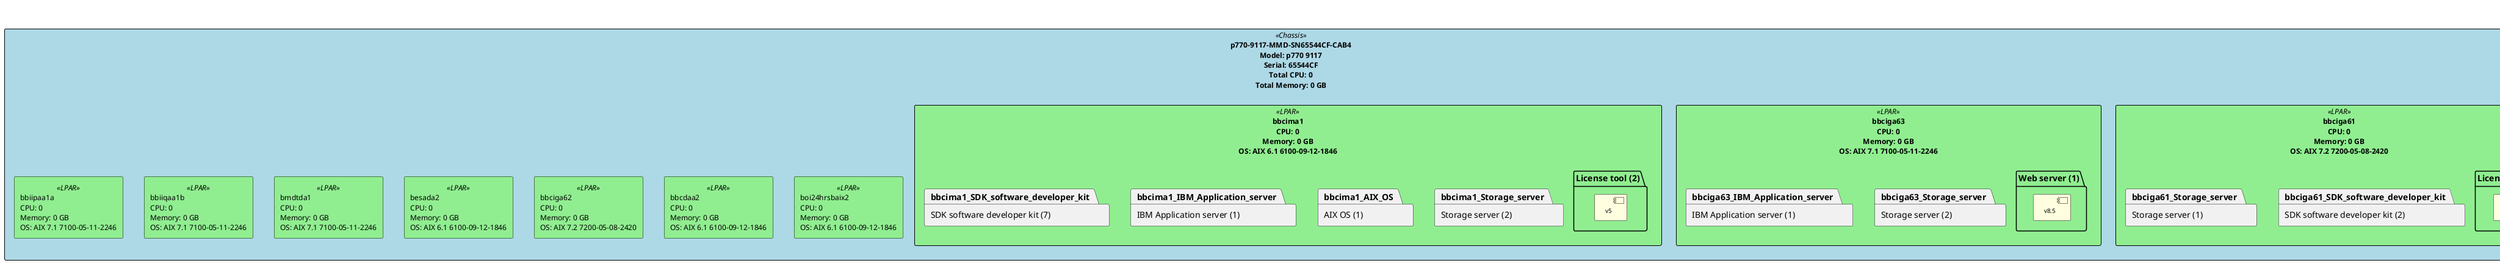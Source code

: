 @startuml
' Hardware Inventory Diagram
' Generated by csv2PlantUML.py

title Hardware Inventory Architecture

' Styling
skinparam rectangle {
  BackgroundColor<<Chassis>> LightBlue
  BackgroundColor<<LPAR>> LightGreen
  BorderColor Black
  FontSize 12
}

skinparam component {
  BackgroundColor LightYellow
  BorderColor Black
  FontSize 10
}

rectangle "p770-9117-MMD-SN65544CF-CAB4\nModel: p770 9117\nSerial: 65544CF\nTotal CPU: 0\nTotal Memory: 0 GB" as p770_9117_MMD_SN65544CF_CAB4 <<Chassis>> {
  rectangle "boi24hrsbaix2\nCPU: 0\nMemory: 0 GB\nOS: AIX 6.1 6100-09-12-1846" as boi24hrsbaix2 <<LPAR>> {
  }
  rectangle "bbcdaa2\nCPU: 0\nMemory: 0 GB\nOS: AIX 6.1 6100-09-12-1846" as bbcdaa2 <<LPAR>> {
  }
  rectangle "bbciga61\nCPU: 0\nMemory: 0 GB\nOS: AIX 7.2 7200-05-08-2420" as bbciga61 <<LPAR>> {
    package "License tool (2)" as bbciga61_License_tool {
      component " v9.2" as bbciga61_
      component " v7.2" as bbciga61_
    }
    package "SDK software developer kit (2)" as bbciga61_SDK_software_developer_kit {
      component " v8" as bbciga61_
      component " v5" as bbciga61_
    }
    package "Storage server (1)" as bbciga61_Storage_server {
      component " v6.2" as bbciga61_
    }
  }
  rectangle "bbciga62\nCPU: 0\nMemory: 0 GB\nOS: AIX 7.2 7200-05-08-2420" as bbciga62 <<LPAR>> {
  }
  rectangle "bbciga63\nCPU: 0\nMemory: 0 GB\nOS: AIX 7.1 7100-05-11-2246" as bbciga63 <<LPAR>> {
    package "Web server (1)" as bbciga63_Web_server {
      component " v8.5" as bbciga63_
    }
    package "Storage server (2)" as bbciga63_Storage_server {
      component " v7.1" as bbciga63_
      component " v7.1" as bbciga63_
    }
    package "IBM Application server (1)" as bbciga63_IBM_Application_server {
      component " v8.5" as bbciga63_
    }
  }
  rectangle "bbcima1\nCPU: 0\nMemory: 0 GB\nOS: AIX 6.1 6100-09-12-1846" as bbcima1 <<LPAR>> {
    package "License tool (2)" as bbcima1_License_tool {
      component " v9.2" as bbcima1_
      component " v7.2" as bbcima1_
    }
    package "Storage server (2)" as bbcima1_Storage_server {
      component " v7.1" as bbcima1_
      component " v7.1" as bbcima1_
    }
    package "AIX OS (1)" as bbcima1_AIX_OS {
      component " v6.1" as bbcima1_
    }
    package "IBM Application server (1)" as bbcima1_IBM_Application_server {
      component " v8" as bbcima1_
    }
    package "SDK software developer kit (7)" as bbcima1_SDK_software_developer_kit {
      component " v5" as bbcima1_
      component " v5" as bbcima1_
      component " v5" as bbcima1_
      component " v5" as bbcima1_
      component " v5" as bbcima1_
      component " v5" as bbcima1_
      component " v5" as bbcima1_
    }
  }
  rectangle "besada2\nCPU: 0\nMemory: 0 GB\nOS: AIX 6.1 6100-09-12-1846" as besada2 <<LPAR>> {
  }
  rectangle "bmdtda1\nCPU: 0\nMemory: 0 GB\nOS: AIX 7.1 7100-05-11-2246" as bmdtda1 <<LPAR>> {
  }
  rectangle "bbiiqaa1b\nCPU: 0\nMemory: 0 GB\nOS: AIX 7.1 7100-05-11-2246" as bbiiqaa1b <<LPAR>> {
  }
  rectangle "bbiipaa1a\nCPU: 0\nMemory: 0 GB\nOS: AIX 7.1 7100-05-11-2246" as bbiipaa1a <<LPAR>> {
  }
}

rectangle "p770-9117-MMD-SN061C000-CAB3\nModel: p770 9117\nSerial: 061C000\nTotal CPU: 4.0\nTotal Memory: 98.0 GB" as p770_9117_MMD_SN061C000_CAB3 <<Chassis>> {
  rectangle "bbcdaa1\nCPU: 1.0\nMemory: 6.0 GB\nOS: AIX 6.1 6100-09-12-1846" as bbcdaa1 <<LPAR>> {
  }
  rectangle "bbciga51\nCPU: 1.0\nMemory: 16.0 GB\nOS: AIX 6.1 6100-09-12-1846" as bbciga51 <<LPAR>> {
    package "License tool (2)" as bbciga51_License_tool {
      component " v9.2" as bbciga51_
      component " v7.2" as bbciga51_
    }
    package "SDK software developer kit (7)" as bbciga51_SDK_software_developer_kit {
      component " v8" as bbciga51_
      component " v8" as bbciga51_
      component " v8" as bbciga51_
      component " v5" as bbciga51_
      component " v5" as bbciga51_
      component " v5" as bbciga51_
      component " v5" as bbciga51_
    }
    package "Storage server (2)" as bbciga51_Storage_server {
      component " v7.1" as bbciga51_
      component " v7.1" as bbciga51_
    }
    package "Message broker (4)" as bbciga51_Message_broker {
      component " v8" as bbciga51_
      component " v8" as bbciga51_
      component " v8" as bbciga51_
      component " v8" as bbciga51_
    }
    package "Web server (1)" as bbciga51_Web_server {
      component " v6.1" as bbciga51_
    }
    package "AIX OS (1)" as bbciga51_AIX_OS {
      component " v6.1" as bbciga51_
    }
    package "development SDK (24)" as bbciga51_development_SDK {
      component " v6.2" as bbciga51_
      component " v6.2" as bbciga51_
      component " v6.2" as bbciga51_
      component " v6.2" as bbciga51_
      component " v6.2" as bbciga51_
      component " v6.2" as bbciga51_
      component " v6.2" as bbciga51_
      component " v6.2" as bbciga51_
      component " v6.2" as bbciga51_
      component " v6.2" as bbciga51_
      component " v6.2" as bbciga51_
      component " v6.2" as bbciga51_
      component " v6.3" as bbciga51_
      component " v6.3" as bbciga51_
      component " v6.3" as bbciga51_
      component " v6.3" as bbciga51_
      component " v6.3" as bbciga51_
      component " v6.3" as bbciga51_
      component " v6.3" as bbciga51_
      component " v6.3" as bbciga51_
      component " v6.3" as bbciga51_
      component " v6.3" as bbciga51_
      component " v6.3" as bbciga51_
      component " v6.3" as bbciga51_
    }
    package "IBM Application server (1)" as bbciga51_IBM_Application_server {
      component " v8.5" as bbciga51_
    }
  }
  rectangle "bbciga52\nCPU: 1.0\nMemory: 10.0 GB\nOS: AIX 6.1 6100-09-12-1846" as bbciga52 <<LPAR>> {
    package "License tool (2)" as bbciga52_License_tool {
      component " v9.2" as bbciga52_
      component " v7.2" as bbciga52_
    }
    package "Storage server (2)" as bbciga52_Storage_server {
      component " v7.1" as bbciga52_
      component " v7.1" as bbciga52_
    }
    package "Message broker (2)" as bbciga52_Message_broker {
      component " v8" as bbciga52_
      component " v8" as bbciga52_
    }
    package "Tivoli monitoring (1)" as bbciga52_Tivoli_monitoring {
      component " v6.1" as bbciga52_
    }
    package "AIX OS (1)" as bbciga52_AIX_OS {
      component " v6.1" as bbciga52_
    }
    package "development SDK (20)" as bbciga52_development_SDK {
      component " v6.2" as bbciga52_
      component " v6.2" as bbciga52_
      component " v6.2" as bbciga52_
      component " v6.2" as bbciga52_
      component " v6.2" as bbciga52_
      component " v6.2" as bbciga52_
      component " v6.2" as bbciga52_
      component " v6.2" as bbciga52_
      component " v6.2" as bbciga52_
      component " v6.2" as bbciga52_
      component " v6.3" as bbciga52_
      component " v6.3" as bbciga52_
      component " v6.3" as bbciga52_
      component " v6.3" as bbciga52_
      component " v6.3" as bbciga52_
      component " v6.3" as bbciga52_
      component " v6.3" as bbciga52_
      component " v6.3" as bbciga52_
      component " v6.3" as bbciga52_
      component " v6.3" as bbciga52_
    }
    package "IBM Application server (1)" as bbciga52_IBM_Application_server {
      component " v8.5" as bbciga52_
    }
    package "SDK software developer kit (2)" as bbciga52_SDK_software_developer_kit {
      component " v5" as bbciga52_
      component " v5" as bbciga52_
    }
  }
  rectangle "bbciga53_Migrated\nCPU: 0.0\nMemory: 60.0 GB\nOS: AIX 7.2 7200-05-07-2346" as bbciga53_Migrated <<LPAR>> {
  }
  rectangle "bbcisa4\nCPU: 0\nMemory: 0 GB\nOS: AIX 7.1 7100-05-11-2246" as bbcisa4 <<LPAR>> {
    package "Message broker client (1)" as bbcisa4_Message_broker_client {
      component " v7.5" as bbcisa4_
    }
    package "Message broker (4)" as bbcisa4_Message_broker {
      component " v7.5" as bbcisa4_
      component " v8" as bbcisa4_
      component " v7.5" as bbcisa4_
      component " v8" as bbcisa4_
    }
    package "License tool (2)" as bbcisa4_License_tool {
      component " v9.2" as bbcisa4_
      component " v7.2" as bbcisa4_
    }
    package "Storage server (2)" as bbcisa4_Storage_server {
      component " v7.1" as bbcisa4_
      component " v7.1" as bbcisa4_
    }
    package "Tivoli monitoring (1)" as bbcisa4_Tivoli_monitoring {
      component " v6.2" as bbcisa4_
    }
    package "IBM Application server (1)" as bbcisa4_IBM_Application_server {
      component " v8.5" as bbcisa4_
    }
  }
  rectangle "bbctma1\nCPU: 0\nMemory: 0 GB\nOS: AIX 6.1 6100-09-12-1846" as bbctma1 <<LPAR>> {
  }
  rectangle "bgmt001\nCPU: 0\nMemory: 0 GB\nOS: AIX 7.1 7100-05-11-2246" as bgmt001 <<LPAR>> {
  }
  rectangle "poc\nCPU: 0\nMemory: 0 GB\nOS: AIX 7.1 7100-05-11-2246" as poc <<LPAR>> {
  }
  rectangle "bbiiqaa1a\nCPU: 0\nMemory: 0 GB\nOS: AIX 7.1 7100-05-11-2246" as bbiiqaa1a <<LPAR>> {
  }
  rectangle "bbiipaa1a\nCPU: 0\nMemory: 0 GB\nOS: AIX 7.1 7100-05-11-2246" as bbiipaa1a <<LPAR>> {
  }
  rectangle "dbcnim02\nCPU: 0\nMemory: 0 GB\nOS: AIX 7.1 7100-05-11-2246" as dbcnim02 <<LPAR>> {
  }
  rectangle "dbcnim03\nCPU: 1.0\nMemory: 6.0 GB\nOS: AIX 7.1 7100-05-11-2246" as dbcnim03 <<LPAR>> {
  }
}

rectangle "BOI-CAB-PRD-E870-2\nModel: BOI CAB\nSerial: 108325D\nTotal CPU: 48.0\nTotal Memory: 463.0 GB" as BOI_CAB_PRD_E870_2 <<Chassis>> {
  rectangle "INM90X1\nCPU: 2.0\nMemory: 7.0 GB\nOS: AIX 7.3 7300-02-02-2420" as INM90X1 <<LPAR>> {
  }
  rectangle "bbmsaspgwa4\nCPU: 4.0\nMemory: 64.0 GB\nOS: AIX 7.1 7100-05-11-2246" as bbmsaspgwa4 <<LPAR>> {
  }
  rectangle "bbmsaspgwa3\nCPU: 4.0\nMemory: 64.0 GB\nOS: AIX 7.1 7100-05-11-2246" as bbmsaspgwa3 <<LPAR>> {
  }
  rectangle "bbmsaspgwa2\nCPU: 4.0\nMemory: 64.0 GB\nOS: AIX 7.1 7100-05-11-2246" as bbmsaspgwa2 <<LPAR>> {
  }
  rectangle "bbmsaspgwa1\nCPU: 4.0\nMemory: 64.0 GB\nOS: AIX 7.1 7100-05-11-2246" as bbmsaspgwa1 <<LPAR>> {
  }
  rectangle "bbmsaspgma1\nCPU: 4.0\nMemory: 64.0 GB\nOS: AIX 7.1 7100-05-11-2246" as bbmsaspgma1 <<LPAR>> {
  }
  rectangle "bbmsaspmta2\nCPU: 4.0\nMemory: 64.0 GB\nOS: AIX 7.1 7100-05-11-2246" as bbmsaspmta2 <<LPAR>> {
  }
  rectangle "bbmsaspmta1\nCPU: 4.0\nMemory: 64.0 GB\nOS: AIX 7.1 7100-05-11-2246" as bbmsaspmta1 <<LPAR>> {
  }
  rectangle "bbmsaspmda3\nCPU: 2.0\nMemory: 32.0 GB\nOS: AIX 7.1 7100-05-11-2246" as bbmsaspmda3 <<LPAR>> {
  }
  rectangle "bbmsaspmda2\nCPU: 2.0\nMemory: 32.0 GB\nOS: AIX 7.1 7100-05-11-2246" as bbmsaspmda2 <<LPAR>> {
  }
  rectangle "bbmsaspmda1\nCPU: 2.0\nMemory: 32.0 GB\nOS: AIX 7.1 7100-05-11-2246" as bbmsaspmda1 <<LPAR>> {
  }
  rectangle "bbcpvio3b\nCPU: 2.0\nMemory: 12.0 GB\nOS: VIOS 2.2.6.51" as bbcpvio3b <<LPAR>> {
  }
  rectangle "bbcpvio3a\nCPU: 2.0\nMemory: 12.0 GB\nOS: VIOS 2.2.6.51" as bbcpvio3a <<LPAR>> {
  }
  rectangle "bbcpvio2b\nCPU: 2.0\nMemory: 12.0 GB\nOS: VIOS 2.2.6.51" as bbcpvio2b <<LPAR>> {
  }
  rectangle "bbcpvio2a\nCPU: 2.0\nMemory: 12.0 GB\nOS: VIOS 2.2.6.51" as bbcpvio2a <<LPAR>> {
  }
  rectangle "bpopaa2\nCPU: 2.0\nMemory: 12.0 GB\nOS: AIX 7.2 7200-05-08-2420" as bpopaa2 <<LPAR>> {
  }
  rectangle "bpopaa4\nCPU: 2.0\nMemory: 12.0 GB\nOS: AIX 6.1 6100-09-12-1846" as bpopaa4 <<LPAR>> {
  }
  rectangle "bbbztda1\nCPU: 0.0\nMemory: 48.0 GB\nOS: AIX 7.1 7100-05-11-2246" as bbbztda1 <<LPAR>> {
  }
  rectangle "bbppaa4\nCPU: 2.0\nMemory: 24.0 GB\nOS: AIX 7.2 7200-05-07-2346" as bbppaa4 <<LPAR>> {
  }
  rectangle "bbppda2b\nCPU: 3.0\nMemory: 48.0 GB\nOS: AIX 7.2 7200-05-07-2346" as bbppda2b <<LPAR>> {
  }
  rectangle "becpaa3\nCPU: 2.0\nMemory: 32.0 GB\nOS: AIX 6.1 6100-09-12-1846" as becpaa3 <<LPAR>> {
  }
  rectangle "becpda2per\nCPU: 4.0\nMemory: 48.0 GB\nOS: AIX 6.1 6100-09-12-1846" as becpda2per <<LPAR>> {
  }
  rectangle "becpsa2per\nCPU: 2.0\nMemory: 32.0 GB\nOS: AIX 6.1 6100-09-12-1846" as becpsa2per <<LPAR>> {
  }
  rectangle "beppaa3\nCPU: 2.0\nMemory: 32.0 GB\nOS: AIX 6.1 6100-09-12-1846" as beppaa3 <<LPAR>> {
  }
  rectangle "bpbopda1b\nCPU: 2.0\nMemory: 30.0 GB\nOS: AIX 7.1 7100-05-11-2246" as bpbopda1b <<LPAR>> {
  }
  rectangle "bsfgpda2ba\nCPU: 3.0\nMemory: 30.0 GB\nOS: AIX 7.2 7200-05-07-2346" as bsfgpda2ba <<LPAR>> {
  }
  rectangle "bswpda1fa\nCPU: 4.0\nMemory: 32.0 GB\nOS: AIX 7.2 7200-05-08-2420" as bswpda1fa <<LPAR>> {
  }
  rectangle "a5461c001\nCPU: 0.0\nMemory: 8.0 GB\nOS: Unknown" as a5461c001 <<LPAR>> {
  }
  rectangle "ITDS90X1\nCPU: 2.0\nMemory: 6.0 GB\nOS: AIX 7.1 7100-05-11-2246" as ITDS90X1 <<LPAR>> {
  }
  rectangle "botpda2per\nCPU: 2.0\nMemory: 8.0 GB\nOS: AIX 6.1 6100-09-06-1543" as botpda2per <<LPAR>> {
  }
  rectangle "botpwa2\nCPU: 2.0\nMemory: 8.0 GB\nOS: AIX 6.1 6100-09-06-1543" as botpwa2 <<LPAR>> {
  }
}

rectangle "BOI-CAB-PRE-E870-2\nModel: BOI CAB\nSerial: 061F107\nTotal CPU: 60.0\nTotal Memory: 980.0 GB" as BOI_CAB_PRE_E870_2 <<Chassis>> {
  rectangle "bbciga7\nCPU: 4.0\nMemory: 160.0 GB\nOS: AIX 6.1 6100-09-12-1846" as bbciga7 <<LPAR>> {
    package "License tool (2)" as bbciga7_License_tool {
      component " v9.2" as bbciga7_
      component " v7.2" as bbciga7_
    }
    package "Storage server (2)" as bbciga7_Storage_server {
      component " v7.1" as bbciga7_
      component " v7.1" as bbciga7_
    }
    package "Tivoli monitoring (1)" as bbciga7_Tivoli_monitoring {
      component " v6.2" as bbciga7_
    }
    package "AIX OS (1)" as bbciga7_AIX_OS {
      component " v6.1" as bbciga7_
    }
    package "SDK software developer kit (2)" as bbciga7_SDK_software_developer_kit {
      component " v5" as bbciga7_
      component " v5" as bbciga7_
    }
  }
  rectangle "bbcuga7\nCPU: 4.0\nMemory: 160.0 GB\nOS: AIX 6.1 6100-09-12-1846" as bbcuga7 <<LPAR>> {
  }
  rectangle "bestaa15\nCPU: 8.0\nMemory: 160.0 GB\nOS: AIX 7.1 7100-05-11-2246" as bestaa15 <<LPAR>> {
  }
  rectangle "bbbotda1\nCPU: 0.0\nMemory: 48.0 GB\nOS: AIX 7.2 7200-05-08-2420" as bbbotda1 <<LPAR>> {
  }
  rectangle "bbpdda2\nCPU: 2.0\nMemory: 16.0 GB\nOS: AIX 7.2 7200-05-08-2420" as bbpdda2 <<LPAR>> {
  }
  rectangle "bbpnda2\nCPU: 1.0\nMemory: 16.0 GB\nOS: AIX 7.2 7200-05-08-2420" as bbpnda2 <<LPAR>> {
  }
  rectangle "bbptaa4\nCPU: 2.0\nMemory: 24.0 GB\nOS: AIX 7.2 7200-05-08-2420" as bbptaa4 <<LPAR>> {
  }
  rectangle "bbptda2b\nCPU: 3.0\nMemory: 48.0 GB\nOS: AIX 7.2 7200-05-08-2420" as bbptda2b <<LPAR>> {
  }
  rectangle "bectaa3\nCPU: 2.0\nMemory: 32.0 GB\nOS: AIX 6.1 6100-09-12-1846" as bectaa3 <<LPAR>> {
  }
  rectangle "bectda2per\nCPU: 2.0\nMemory: 32.0 GB\nOS: AIX 6.1 6100-09-12-1846" as bectda2per <<LPAR>> {
  }
  rectangle "bectsa2per\nCPU: 2.0\nMemory: 24.0 GB\nOS: AIX 6.1 6100-09-12-1846" as bectsa2per <<LPAR>> {
  }
  rectangle "beptaa3\nCPU: 2.0\nMemory: 16.0 GB\nOS: AIX 6.1 6100-09-12-1846" as beptaa3 <<LPAR>> {
  }
  rectangle "bpooaa2\nCPU: 2.0\nMemory: 12.0 GB\nOS: AIX 7.2 7200-05-08-2420" as bpooaa2 <<LPAR>> {
  }
  rectangle "bpotaa2\nCPU: 2.0\nMemory: 6.0 GB\nOS: AIX 7.2 7200-05-08-2420" as bpotaa2 <<LPAR>> {
  }
  rectangle "bsfgqda2ba\nCPU: 3.0\nMemory: 30.0 GB\nOS: AIX 7.2 7200-05-08-2420" as bsfgqda2ba <<LPAR>> {
  }
  rectangle "dbcnim05\nCPU: 2.0\nMemory: 8.0 GB\nOS: Unknown" as dbcnim05 <<LPAR>> {
  }
  rectangle "bswqda1fa\nCPU: 4.0\nMemory: 32.0 GB\nOS: AIX 7.2 7200-05-08-2420" as bswqda1fa <<LPAR>> {
  }
  rectangle "btsmaa1\nCPU: 2.0\nMemory: 32.0 GB\nOS: AIX 6.1 6100-09-12-1846" as btsmaa1 <<LPAR>> {
  }
  rectangle "bt2cqda1ba\nCPU: 0.0\nMemory: 16.0 GB\nOS: Unknown" as bt2cqda1ba <<LPAR>> {
  }
  rectangle "bbcqvio2b\nCPU: 2.0\nMemory: 12.0 GB\nOS: VIOS 2.2.6.51" as bbcqvio2b <<LPAR>> {
  }
  rectangle "bbcqvio2a\nCPU: 2.0\nMemory: 12.0 GB\nOS: VIOS 2.2.6.51" as bbcqvio2a <<LPAR>> {
  }
  rectangle "bbciga53\nCPU: 4.0\nMemory: 60.0 GB\nOS: AIX 7.3 7300-02-02-2420" as bbciga53 <<LPAR>> {
  }
  rectangle "a59c0e001\nCPU: 0.0\nMemory: 8.0 GB\nOS: Unknown" as a59c0e001 <<LPAR>> {
  }
  rectangle "bpbotda1b\nCPU: 3.0\nMemory: 16.0 GB\nOS: AIX 7.1 7100-05-11-2246" as bpbotda1b <<LPAR>> {
  }
}

rectangle "BOI-MUL-PRE-E870-2\nModel: BOI MUL\nSerial: 65CCCDC\nTotal CPU: 59.0\nTotal Memory: 748.0 GB" as BOI_MUL_PRE_E870_2 <<Chassis>> {
  rectangle "bbctga7\nCPU: 4.0\nMemory: 200.0 GB\nOS: AIX 6.1 6100-09-12-1846" as bbctga7 <<LPAR>> {
  }
  rectangle "bbcuma1\nCPU: 2.0\nMemory: 32.0 GB\nOS: AIX 6.1 6100-09-12-1846" as bbcuma1 <<LPAR>> {
  }
  rectangle "bbcdga1\nCPU: 2.0\nMemory: 60.0 GB\nOS: AIX 7.1 7100-05-11-2246" as bbcdga1 <<LPAR>> {
  }
  rectangle "bbpsda2\nCPU: 2.0\nMemory: 16.0 GB\nOS: AIX 7.2 7200-05-08-2420" as bbpsda2 <<LPAR>> {
  }
  rectangle "bbptaa3\nCPU: 2.0\nMemory: 24.0 GB\nOS: AIX 7.2 7200-05-08-2420" as bbptaa3 <<LPAR>> {
  }
  rectangle "bbptda2a\nCPU: 3.0\nMemory: 48.0 GB\nOS: AIX 7.2 7200-05-08-2420" as bbptda2a <<LPAR>> {
  }
  rectangle "bectaa2\nCPU: 2.0\nMemory: 32.0 GB\nOS: AIX 6.1 6100-09-12-1846" as bectaa2 <<LPAR>> {
  }
  rectangle "bectda1per\nCPU: 2.0\nMemory: 32.0 GB\nOS: AIX 6.1 6100-09-12-1846" as bectda1per <<LPAR>> {
  }
  rectangle "bectsa1per\nCPU: 2.0\nMemory: 24.0 GB\nOS: AIX 6.1 6100-09-12-1846" as bectsa1per <<LPAR>> {
  }
  rectangle "beptaa2\nCPU: 2.0\nMemory: 16.0 GB\nOS: AIX 6.1 6100-09-12-1846" as beptaa2 <<LPAR>> {
  }
  rectangle "bpooaa1\nCPU: 2.0\nMemory: 12.0 GB\nOS: AIX 7.2 7200-05-08-2420" as bpooaa1 <<LPAR>> {
  }
  rectangle "bsfgqda2aa\nCPU: 3.0\nMemory: 30.0 GB\nOS: AIX 7.2 7200-05-08-2420" as bsfgqda2aa <<LPAR>> {
  }
  rectangle "bswqda1ea\nCPU: 4.0\nMemory: 32.0 GB\nOS: AIX 7.2 7200-05-08-2420" as bswqda1ea <<LPAR>> {
  }
  rectangle "ace3b5001\nCPU: 2.0\nMemory: 8.0 GB\nOS: AIX 7.2 7200-05-08-2420" as ace3b5001 <<LPAR>> {
  }
  rectangle "bbcqda11\nCPU: 2.0\nMemory: 32.0 GB\nOS: Unknown" as bbcqda11 <<LPAR>> {
  }
  rectangle "bt2cqda1aa\nCPU: 2.0\nMemory: 16.0 GB\nOS: Unknown" as bt2cqda1aa <<LPAR>> {
  }
  rectangle "bbbtda1\nCPU: 4.0\nMemory: 32.0 GB\nOS: Unknown" as bbbtda1 <<LPAR>> {
  }
  rectangle "bbmqvio2b\nCPU: 2.0\nMemory: 12.0 GB\nOS: VIOS 2.2.6.51" as bbmqvio2b <<LPAR>> {
  }
  rectangle "bbmqvio2a\nCPU: 2.0\nMemory: 12.0 GB\nOS: VIOS 2.2.6.51" as bbmqvio2a <<LPAR>> {
  }
  rectangle "bellxkyn\nCPU: 2.0\nMemory: 16.0 GB\nOS: AIX 7.3 7300-02-02-2420" as bellxkyn <<LPAR>> {
  }
  rectangle "bbcttsm2\nCPU: 4.0\nMemory: 32.0 GB\nOS: AIX 7.3 7300-02-02-2420" as bbcttsm2 <<LPAR>> {
  }
  rectangle "bottda1\nCPU: 2.0\nMemory: 8.0 GB\nOS: AIX 6.1 6100-09-06-1543" as bottda1 <<LPAR>> {
  }
  rectangle "bottwa1\nCPU: 2.0\nMemory: 6.0 GB\nOS: AIX 6.1 6100-09-06-1543" as bottwa1 <<LPAR>> {
  }
  rectangle "bpbotda1a\nCPU: 3.0\nMemory: 16.0 GB\nOS: AIX 7.1 7100-05-11-2246" as bpbotda1a <<LPAR>> {
  }
}

rectangle "BOI-MUL-PRD-E870-2\nModel: BOI MUL\nSerial: 650E98D\nTotal CPU: 87.0\nTotal Memory: 1046.0 GB" as BOI_MUL_PRD_E870_2 <<Chassis>> {
  rectangle "bstpda1\nCPU: 2.0\nMemory: 8.0 GB\nOS: AIX 6.1 6100-09-12-1846" as bstpda1 <<LPAR>> {
  }
  rectangle "bpopaa1\nCPU: 2.0\nMemory: 12.0 GB\nOS: AIX 7.2 7200-05-08-2420" as bpopaa1 <<LPAR>> {
  }
  rectangle "bpopaa3\nCPU: 2.0\nMemory: 12.0 GB\nOS: AIX 6.1 6100-09-12-1846" as bpopaa3 <<LPAR>> {
  }
  rectangle "bbbytda1\nCPU: 0.0\nMemory: 48.0 GB\nOS: AIX 7.1 7100-05-11-2246" as bbbytda1 <<LPAR>> {
  }
  rectangle "bbmsaspgma1\nCPU: 4.0\nMemory: 64.0 GB\nOS: AIX 7.1 7100-05-11-2246" as bbmsaspgma1 <<LPAR>> {
  }
  rectangle "bbmsaspgwa1\nCPU: 4.0\nMemory: 64.0 GB\nOS: AIX 7.1 7100-05-11-2246" as bbmsaspgwa1 <<LPAR>> {
  }
  rectangle "bbmsaspgwa2\nCPU: 4.0\nMemory: 64.0 GB\nOS: AIX 7.1 7100-05-11-2246" as bbmsaspgwa2 <<LPAR>> {
  }
  rectangle "bbmsaspgwa3\nCPU: 4.0\nMemory: 64.0 GB\nOS: AIX 7.1 7100-05-11-2246" as bbmsaspgwa3 <<LPAR>> {
  }
  rectangle "bbmsaspgwa4\nCPU: 4.0\nMemory: 64.0 GB\nOS: AIX 7.1 7100-05-11-2246" as bbmsaspgwa4 <<LPAR>> {
  }
  rectangle "bbmsaspmda1\nCPU: 2.0\nMemory: 32.0 GB\nOS: AIX 7.1 7100-05-11-2246" as bbmsaspmda1 <<LPAR>> {
  }
  rectangle "bbmsaspmda2\nCPU: 2.0\nMemory: 32.0 GB\nOS: AIX 7.1 7100-05-11-2246" as bbmsaspmda2 <<LPAR>> {
  }
  rectangle "bbmsaspmda3\nCPU: 2.0\nMemory: 32.0 GB\nOS: AIX 7.1 7100-05-11-2246" as bbmsaspmda3 <<LPAR>> {
  }
  rectangle "bbmsaspmta1\nCPU: 4.0\nMemory: 64.0 GB\nOS: AIX 7.1 7100-05-11-2246" as bbmsaspmta1 <<LPAR>> {
  }
  rectangle "bbmsaspmta2\nCPU: 4.0\nMemory: 64.0 GB\nOS: AIX 7.1 7100-05-11-2246" as bbmsaspmta2 <<LPAR>> {
  }
  rectangle "bbppaa3\nCPU: 2.0\nMemory: 24.0 GB\nOS: AIX 7.2 7200-05-07-2346" as bbppaa3 <<LPAR>> {
  }
  rectangle "bbppda2a\nCPU: 3.0\nMemory: 48.0 GB\nOS: AIX 7.2 7200-05-07-2346" as bbppda2a <<LPAR>> {
  }
  rectangle "becpaa2\nCPU: 2.0\nMemory: 32.0 GB\nOS: AIX 6.1 6100-09-12-1846" as becpaa2 <<LPAR>> {
  }
  rectangle "becpda1per\nCPU: 4.0\nMemory: 48.0 GB\nOS: AIX 6.1 6100-09-12-1846" as becpda1per <<LPAR>> {
  }
  rectangle "becpsa1per\nCPU: 2.0\nMemory: 32.0 GB\nOS: AIX 6.1 6100-09-12-1846" as becpsa1per <<LPAR>> {
  }
  rectangle "bbmpvio3b\nCPU: 2.0\nMemory: 12.0 GB\nOS: VIOS 2.2.6.51" as bbmpvio3b <<LPAR>> {
  }
  rectangle "bbmpvio3a\nCPU: 2.0\nMemory: 12.0 GB\nOS: VIOS 2.2.6.51" as bbmpvio3a <<LPAR>> {
  }
  rectangle "INM45X1\nCPU: 2.0\nMemory: 6.0 GB\nOS: AIX 7.3 7300-02-02-2420" as INM45X1 <<LPAR>> {
  }
  rectangle "bbmpvio2b\nCPU: 2.0\nMemory: 12.0 GB\nOS: VIOS 2.2.6.51" as bbmpvio2b <<LPAR>> {
  }
  rectangle "bbmpvio2a\nCPU: 2.0\nMemory: 12.0 GB\nOS: VIOS 2.2.6.51" as bbmpvio2a <<LPAR>> {
  }
  rectangle "beppaa2\nCPU: 2.0\nMemory: 32.0 GB\nOS: AIX 6.1 6100-09-12-1846" as beppaa2 <<LPAR>> {
  }
  rectangle "beppaa4\nCPU: 2.0\nMemory: 32.0 GB\nOS: AIX 6.1 6100-09-12-1846" as beppaa4 <<LPAR>> {
  }
  rectangle "bpbopda1a\nCPU: 3.0\nMemory: 30.0 GB\nOS: AIX 7.1 7100-05-11-2246" as bpbopda1a <<LPAR>> {
  }
  rectangle "bsfgpda2aa\nCPU: 3.0\nMemory: 30.0 GB\nOS: AIX 7.2 7200-05-07-2346" as bsfgpda2aa <<LPAR>> {
  }
  rectangle "bswpda1ea\nCPU: 4.0\nMemory: 32.0 GB\nOS: AIX 7.2 7200-05-08-2420" as bswpda1ea <<LPAR>> {
  }
  rectangle "ada81d001\nCPU: 4.0\nMemory: 6.0 GB\nOS: AIX 7.2 7200-05-07-2346" as ada81d001 <<LPAR>> {
  }
  rectangle "ITDS45X1\nCPU: 2.0\nMemory: 6.0 GB\nOS: AIX 7.1 7100-05-11-2246" as ITDS45X1 <<LPAR>> {
  }
  rectangle "botpda1per\nCPU: 2.0\nMemory: 8.0 GB\nOS: AIX 6.1 6100-09-06-1543" as botpda1per <<LPAR>> {
  }
  rectangle "botpwa1\nCPU: 2.0\nMemory: 8.0 GB\nOS: AIX 6.1 6100-09-06-1543" as botpwa1 <<LPAR>> {
  }
}

rectangle "p770-9117-MMD-SN10F65EE-MUL3\nModel: p770 9117\nSerial: 10F65EE\nTotal CPU: 0\nTotal Memory: 0 GB" as p770_9117_MMD_SN10F65EE_MUL3 <<Chassis>> {
  rectangle "bamlpaa1a\nCPU: 0\nMemory: 0 GB\nOS: AIX 7.1 7100-05-11-2246" as bamlpaa1a <<LPAR>> {
  }
  rectangle "bbiipaa1a\nCPU: 0\nMemory: 0 GB\nOS: AIX 7.1 7100-05-11-2246" as bbiipaa1a <<LPAR>> {
  }
  rectangle "bpdbpaa1a\nCPU: 0\nMemory: 0 GB\nOS: AIX 7.1 7100-05-11-2246" as bpdbpaa1a <<LPAR>> {
  }
}

rectangle "p770-9117-MMD-SN109203E-MUL4\nModel: p770 9117\nSerial: 109203E\nTotal CPU: 0\nTotal Memory: 0 GB" as p770_9117_MMD_SN109203E_MUL4 <<Chassis>> {
  rectangle "bamlpaa1b\nCPU: 0\nMemory: 0 GB\nOS: AIX 7.1 7100-05-11-2246" as bamlpaa1b <<LPAR>> {
  }
  rectangle "bbiipaa1b\nCPU: 2.0\nMemory: 16.0 GB\nOS: AIX 7.1 7100-05-11-2246" as bbiipaa1b <<LPAR>> {
  }
}

rectangle "BOI-MUL-PROD-S924-1\nModel: BOI MUL\nSerial: 218B0CW\nTotal CPU: 11.0\nTotal Memory: 108.0 GB" as BOI_MUL_PROD_S924_1 <<Chassis>> {
  rectangle "bbmpvio4b\nCPU: 1.0\nMemory: 8.0 GB\nOS: VIOS 3.1.4.31" as bbmpvio4b <<LPAR>> {
  }
  rectangle "bbmpvio4a\nCPU: 2.0\nMemory: 8.0 GB\nOS: VIOS 3.1.4.41" as bbmpvio4a <<LPAR>> {
  }
  rectangle "BBNILIVE\nCPU: 1.0\nMemory: 8.0 GB\nOS: OS/400 V7R4M0 48 9" as BBNILIVE <<LPAR>> {
  }
  rectangle "GMPROD\nCPU: 1.0\nMemory: 16.0 GB\nOS: OS/400 V7R4M0 48 9" as GMPROD <<LPAR>> {
  }
  rectangle "ICSB60\nCPU: 2.0\nMemory: 40.0 GB\nOS: OS/400 V7R4M0 48 9" as ICSB60 <<LPAR>> {
  }
  rectangle "POCNIPRD9\nCPU: 1.0\nMemory: 4.0 GB\nOS: OS/400 V7R4M0 48 9" as POCNIPRD9 <<LPAR>> {
  }
  rectangle "POCROIPRD9\nCPU: 1.0\nMemory: 4.0 GB\nOS: OS/400 V7R4M0 48 9" as POCROIPRD9 <<LPAR>> {
  }
  rectangle "POCB609\nCPU: 1.0\nMemory: 8.0 GB\nOS: OS/400 V7R4M0 48 9" as POCB609 <<LPAR>> {
  }
  rectangle "POCLIFEPROD\nCPU: 1.0\nMemory: 12.0 GB\nOS: OS/400 V7R2M0 410 9" as POCLIFEPROD <<LPAR>> {
  }
}

rectangle "BOI-CAB-DEV-DR-S924-1\nModel: BOI CAB\nSerial: 21504EV\nTotal CPU: 13.0\nTotal Memory: 169.0 GB" as BOI_CAB_DEV_DR_S924_1 <<Chassis>> {
  rectangle "TMBDR\nCPU: 0.0\nMemory: 40.0 GB\nOS: OS/400 V7R4M0 48 9" as TMBDR <<LPAR>> {
  }
  rectangle "GMDR\nCPU: 0.0\nMemory: 16.0 GB\nOS: OS/400 V7R4M0 48 9" as GMDR <<LPAR>> {
  }
  rectangle "BBNIDR\nCPU: 0.0\nMemory: 8.0 GB\nOS: OS/400 V7R4M0 48 9" as BBNIDR <<LPAR>> {
  }
  rectangle "ICSDEV\nCPU: 1.0\nMemory: 10.0 GB\nOS: OS/400 V7R4M0 48 9" as ICSDEV <<LPAR>> {
  }
  rectangle "GMDEVP1\nCPU: 1.0\nMemory: 10.0 GB\nOS: OS/400 V7R4M0 48 9" as GMDEVP1 <<LPAR>> {
  }
  rectangle "BBNIDVP6\nCPU: 1.0\nMemory: 8.0 GB\nOS: OS/400 V7R4M0 48 9" as BBNIDVP6 <<LPAR>> {
  }
  rectangle "POCTMBDEV9\nCPU: 0.0\nMemory: 8.0 GB\nOS: OS/400 V7R4M0 48 9" as POCTMBDEV9 <<LPAR>> {
  }
  rectangle "POCROIDEV9\nCPU: 0.0\nMemory: 4.0 GB\nOS: OS/400 V7R4M0 48 9" as POCROIDEV9 <<LPAR>> {
  }
  rectangle "POCNIDEV9\nCPU: 0.0\nMemory: 8.0 GB\nOS: OS/400 V7R4M0 48 9" as POCNIDEV9 <<LPAR>> {
  }
  rectangle "bbcrvio4b\nCPU: 2.0\nMemory: 8.0 GB\nOS: VIOS 3.1.4.41" as bbcrvio4b <<LPAR>> {
  }
  rectangle "bbcrvio4a\nCPU: 2.0\nMemory: 8.0 GB\nOS: VIOS 3.1.4.41" as bbcrvio4a <<LPAR>> {
  }
  rectangle "bbcqvio4b\nCPU: 2.0\nMemory: 8.0 GB\nOS: VIOS 3.1.4.41" as bbcqvio4b <<LPAR>> {
  }
  rectangle "bbcqvio4a\nCPU: 2.0\nMemory: 8.0 GB\nOS: VIOS 3.1.4.41" as bbcqvio4a <<LPAR>> {
  }
  rectangle "POCBILDV\nCPU: 2.0\nMemory: 25.0 GB\nOS: OS/400 V7R2M0 410 9" as POCBILDV <<LPAR>> {
  }
}

rectangle "p770-9117-MMB-SN65DA81D-MUL1\nModel: p770 9117\nSerial: 65DA81D\nTotal CPU: 8.0\nTotal Memory: 56.0 GB" as p770_9117_MMB_SN65DA81D_MUL1 <<Chassis>> {
  rectangle "bespaa1a\nCPU: 4.0\nMemory: 24.0 GB\nOS: AIX 6.1 6100-09-12-1846" as bespaa1a <<LPAR>> {
  }
  rectangle "bbiipaa1b\nCPU: 2.0\nMemory: 16.0 GB\nOS: AIX 7.1 7100-05-11-2246" as bbiipaa1b <<LPAR>> {
  }
  rectangle "berpda3\nCPU: 2.0\nMemory: 16.0 GB\nOS: AIX 7.1 7100-05-11-2246" as berpda3 <<LPAR>> {
  }
}

rectangle "p770-9117-MMB-SN655461C-MUL2\nModel: p770 9117\nSerial: 655461C\nTotal CPU: 12.0\nTotal Memory: 256.0 GB" as p770_9117_MMB_SN655461C_MUL2 <<Chassis>> {
  rectangle "bespaa1b\nCPU: 0.0\nMemory: 24.0 GB\nOS: Unknown" as bespaa1b <<LPAR>> {
  }
  rectangle "berpaa2b\nCPU: 0.0\nMemory: 0.0 GB\nOS: Unknown" as berpaa2b <<LPAR>> {
  }
  rectangle "berpda4\nCPU: 0.0\nMemory: 0.0 GB\nOS: Unknown" as berpda4 <<LPAR>> {
  }
  rectangle "MIGRATED\nCPU: 0.0\nMemory: 60.0 GB\nOS: Unknown" as MIGRATED <<LPAR>> {
  }
  rectangle "bespda4b\nCPU: 0.0\nMemory: 4.0 GB\nOS: Unknown" as bespda4b <<LPAR>> {
  }
  rectangle "bespda3b\nCPU: 0.0\nMemory: 48.0 GB\nOS: Unknown" as bespda3b <<LPAR>> {
  }
  rectangle "a5461c001_Migrated_e870\nCPU: 0.0\nMemory: 8.0 GB\nOS: Unknown" as a5461c001_Migrated_e870 <<LPAR>> {
  }
  rectangle "bespda2b\nCPU: 0.0\nMemory: 48.0 GB\nOS: Unknown" as bespda2b <<LPAR>> {
  }
  rectangle "bespda1b\nCPU: 0.0\nMemory: 24.0 GB\nOS: Unknown" as bespda1b <<LPAR>> {
  }
  rectangle "boipva25\nCPU: 2.0\nMemory: 4.0 GB\nOS: VIOS 2.2.6.51 6100-09-08-1642" as boipva25 <<LPAR>> {
  }
  rectangle "boipva24\nCPU: 2.0\nMemory: 4.0 GB\nOS: VIOS 2.2.6.51 6100-09-08-1642" as boipva24 <<LPAR>> {
  }
}

rectangle "p770-9117-MMB-SN65CE3B5-CAB1\nModel: p770 9117\nSerial: 65CE3B5\nTotal CPU: 16.0\nTotal Memory: 324.0 GB" as p770_9117_MMB_SN65CE3B5_CAB1 <<Chassis>> {
  rectangle "besqaa1a\nCPU: 4.0\nMemory: 24.0 GB\nOS: AIX 6.1 6100-09-12-1846" as besqaa1a <<LPAR>> {
  }
  rectangle "bbiqpda1a\nCPU: 0.0\nMemory: 64.0 GB\nOS: AIX 7.1 7100-05-11-2246" as bbiqpda1a <<LPAR>> {
  }
  rectangle "beroaa2\nCPU: 2.0\nMemory: 16.0 GB\nOS: AIX 7.1 7100-05-11-2246" as beroaa2 <<LPAR>> {
  }
  rectangle "beroda1\nCPU: 2.0\nMemory: 16.0 GB\nOS: AIX 7.1 7100-05-11-2246" as beroda1 <<LPAR>> {
  }
  rectangle "bifrtda1\nCPU: 2.0\nMemory: 128.0 GB\nOS: AIX 7.1 7100-05-11-2246" as bifrtda1 <<LPAR>> {
  }
  rectangle "bifstda1\nCPU: 2.0\nMemory: 64.0 GB\nOS: AIX 7.1 7100-05-11-2246" as bifstda1 <<LPAR>> {
  }
  rectangle "boitna2\nCPU: 4.0\nMemory: 12.0 GB\nOS: AIX 7.1 7100-05-11-2246" as boitna2 <<LPAR>> {
  }
}

rectangle "p770-9117-MMB-SN6559C0E-CAB2\nModel: p770 9117\nSerial: 6559C0E\nTotal CPU: 14.0\nTotal Memory: 312.0 GB" as p770_9117_MMB_SN6559C0E_CAB2 <<Chassis>> {
  rectangle "besqaa1b\nCPU: 4.0\nMemory: 24.0 GB\nOS: AIX 6.1 6100-09-12-1846" as besqaa1b <<LPAR>> {
  }
  rectangle "bbiqpda1b\nCPU: 0.0\nMemory: 64.0 GB\nOS: AIX 7.1 7100-05-11-2246" as bbiqpda1b <<LPAR>> {
  }
  rectangle "beroaa1\nCPU: 2.0\nMemory: 16.0 GB\nOS: AIX 7.1 7100-05-11-2246" as beroaa1 <<LPAR>> {
  }
  rectangle "beroda2\nCPU: 2.0\nMemory: 16.0 GB\nOS: AIX 7.1 7100-05-11-2246" as beroda2 <<LPAR>> {
  }
  rectangle "bifstda2\nCPU: 2.0\nMemory: 128.0 GB\nOS: AIX 7.1 7100-05-11-2246" as bifstda2 <<LPAR>> {
  }
  rectangle "a59c0e001\nCPU: 0.0\nMemory: 8.0 GB\nOS: Unknown" as a59c0e001 <<LPAR>> {
  }
  rectangle "bespaa1b\nCPU: 0.0\nMemory: 24.0 GB\nOS: Unknown" as bespaa1b <<LPAR>> {
  }
  rectangle "bsaspma2\nCPU: 0.0\nMemory: 0.0 GB\nOS: Unknown" as bsaspma2 <<LPAR>> {
  }
  rectangle "berpda4\nCPU: 0.0\nMemory: 0.0 GB\nOS: Unknown" as berpda4 <<LPAR>> {
  }
  rectangle "a5461c001\nCPU: 0.0\nMemory: 8.0 GB\nOS: Unknown" as a5461c001 <<LPAR>> {
  }
  rectangle "bemlpaa1b\nCPU: 0.0\nMemory: 0.0 GB\nOS: Unknown" as bemlpaa1b <<LPAR>> {
  }
  rectangle "bemlpda1b\nCPU: 0.0\nMemory: 16.0 GB\nOS: Unknown" as bemlpda1b <<LPAR>> {
  }
  rectangle "berpaa2b\nCPU: 0.0\nMemory: 0.0 GB\nOS: Unknown" as berpaa2b <<LPAR>> {
  }
  rectangle "bbcrva25\nCPU: 2.0\nMemory: 4.0 GB\nOS: VIOS 2.2.6.51 6100-09-08-1642" as bbcrva25 <<LPAR>> {
  }
  rectangle "bbcrva24\nCPU: 2.0\nMemory: 4.0 GB\nOS: VIOS 2.2.6.51 6100-09-08-1642" as bbcrva24 <<LPAR>> {
  }
  rectangle "bbppda1b\nCPU: 0.0\nMemory: 0.0 GB\nOS: Unknown" as bbppda1b <<LPAR>> {
  }
}

@enduml
